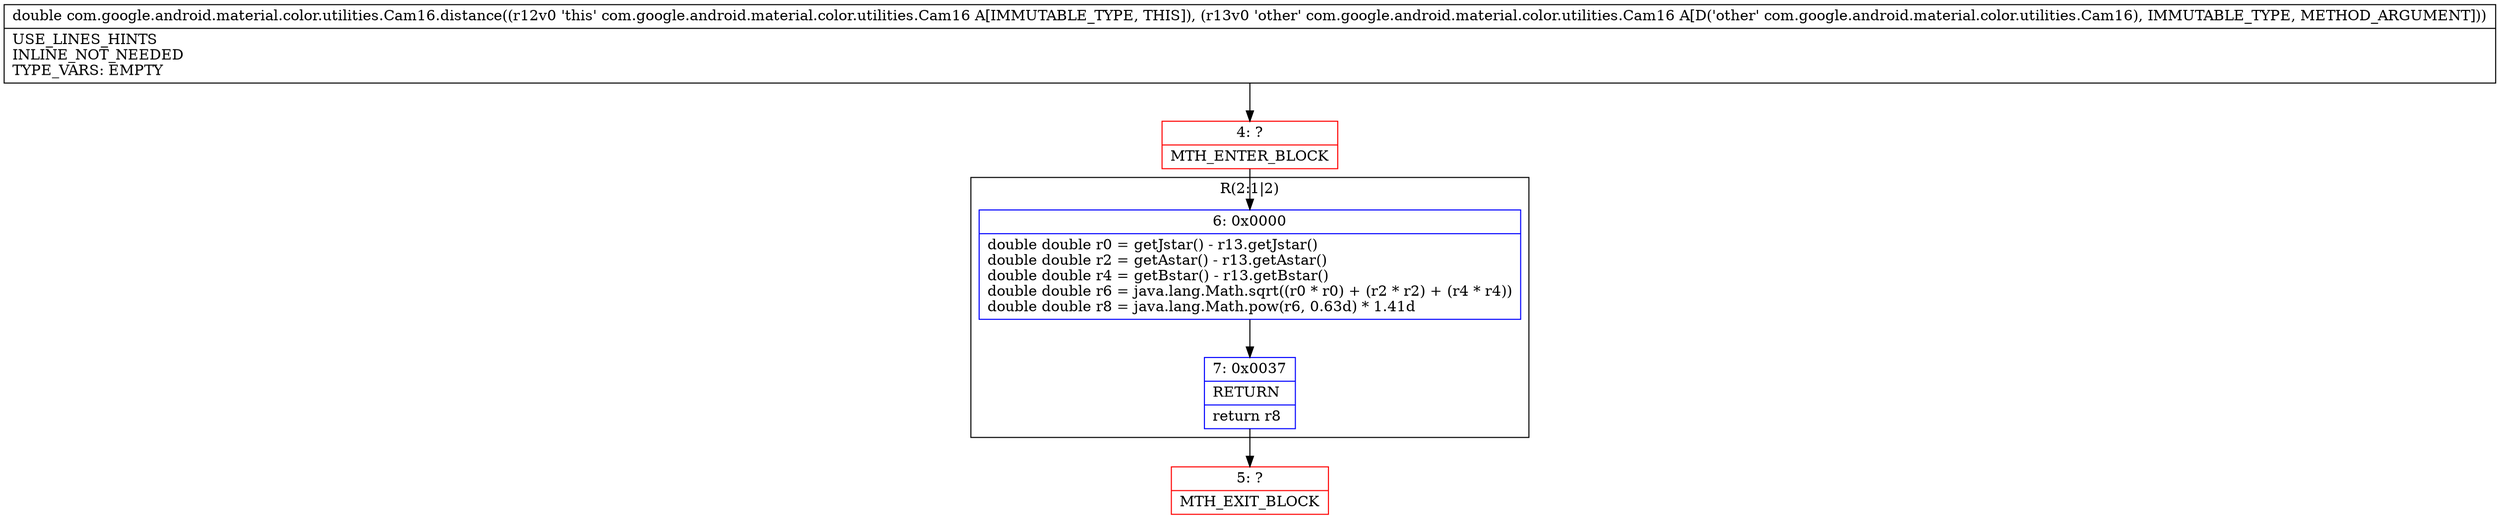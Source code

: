 digraph "CFG forcom.google.android.material.color.utilities.Cam16.distance(Lcom\/google\/android\/material\/color\/utilities\/Cam16;)D" {
subgraph cluster_Region_1523972240 {
label = "R(2:1|2)";
node [shape=record,color=blue];
Node_6 [shape=record,label="{6\:\ 0x0000|double double r0 = getJstar() \- r13.getJstar()\ldouble double r2 = getAstar() \- r13.getAstar()\ldouble double r4 = getBstar() \- r13.getBstar()\ldouble double r6 = java.lang.Math.sqrt((r0 * r0) + (r2 * r2) + (r4 * r4))\ldouble double r8 = java.lang.Math.pow(r6, 0.63d) * 1.41d\l}"];
Node_7 [shape=record,label="{7\:\ 0x0037|RETURN\l|return r8\l}"];
}
Node_4 [shape=record,color=red,label="{4\:\ ?|MTH_ENTER_BLOCK\l}"];
Node_5 [shape=record,color=red,label="{5\:\ ?|MTH_EXIT_BLOCK\l}"];
MethodNode[shape=record,label="{double com.google.android.material.color.utilities.Cam16.distance((r12v0 'this' com.google.android.material.color.utilities.Cam16 A[IMMUTABLE_TYPE, THIS]), (r13v0 'other' com.google.android.material.color.utilities.Cam16 A[D('other' com.google.android.material.color.utilities.Cam16), IMMUTABLE_TYPE, METHOD_ARGUMENT]))  | USE_LINES_HINTS\lINLINE_NOT_NEEDED\lTYPE_VARS: EMPTY\l}"];
MethodNode -> Node_4;Node_6 -> Node_7;
Node_7 -> Node_5;
Node_4 -> Node_6;
}

